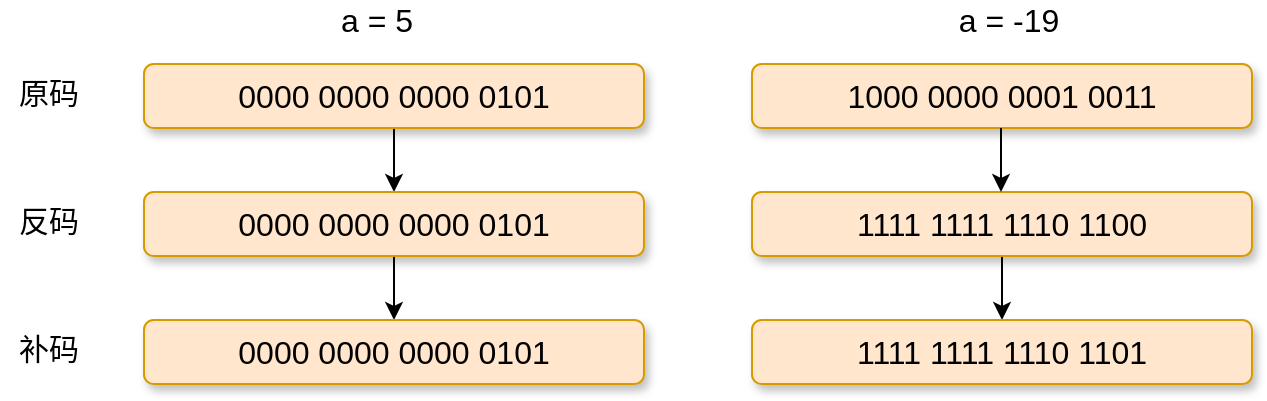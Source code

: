 <mxfile version="14.8.1" type="github">
  <diagram id="YhyQwQ3zHqPLaUrp7Vny" name="Page-1">
    <mxGraphModel dx="868" dy="450" grid="1" gridSize="16" guides="1" tooltips="1" connect="1" arrows="1" fold="1" page="1" pageScale="1" pageWidth="827" pageHeight="1169" background="none" math="0" shadow="0">
      <root>
        <mxCell id="0" />
        <mxCell id="1" parent="0" />
        <mxCell id="BWVNbBzd9Idt_AVKS-UC-18" value="" style="edgeStyle=orthogonalEdgeStyle;rounded=0;orthogonalLoop=1;jettySize=auto;html=1;entryX=0.5;entryY=0;entryDx=0;entryDy=0;" edge="1" parent="1" source="BWVNbBzd9Idt_AVKS-UC-1" target="BWVNbBzd9Idt_AVKS-UC-9">
          <mxGeometry relative="1" as="geometry" />
        </mxCell>
        <mxCell id="BWVNbBzd9Idt_AVKS-UC-1" value="&lt;font style=&quot;font-size: 16px&quot;&gt;0000 0000 0000 &lt;font style=&quot;font-size: 16px&quot;&gt;0101&lt;/font&gt;&lt;/font&gt;" style="rounded=1;whiteSpace=wrap;html=1;fillColor=#ffe6cc;strokeColor=#d79b00;shadow=1;" vertex="1" parent="1">
          <mxGeometry x="128" y="144" width="250" height="32" as="geometry" />
        </mxCell>
        <mxCell id="BWVNbBzd9Idt_AVKS-UC-2" value="&lt;font style=&quot;font-size: 16px&quot;&gt;a = 5&lt;/font&gt;" style="text;html=1;align=center;verticalAlign=middle;resizable=0;points=[];autosize=1;strokeColor=none;perimeterSpacing=2;" vertex="1" parent="1">
          <mxGeometry x="212" y="114" width="64" height="16" as="geometry" />
        </mxCell>
        <mxCell id="BWVNbBzd9Idt_AVKS-UC-3" value="&lt;span style=&quot;line-height: 60%&quot;&gt;&lt;font style=&quot;font-size: 15px&quot;&gt;原码&lt;/font&gt;&lt;/span&gt;" style="text;html=1;align=center;verticalAlign=middle;resizable=0;points=[];autosize=1;" vertex="1" parent="1">
          <mxGeometry x="56" y="152" width="48" height="16" as="geometry" />
        </mxCell>
        <mxCell id="BWVNbBzd9Idt_AVKS-UC-28" value="" style="edgeStyle=orthogonalEdgeStyle;rounded=0;orthogonalLoop=1;jettySize=auto;html=1;" edge="1" parent="1" source="BWVNbBzd9Idt_AVKS-UC-9" target="BWVNbBzd9Idt_AVKS-UC-10">
          <mxGeometry relative="1" as="geometry" />
        </mxCell>
        <mxCell id="BWVNbBzd9Idt_AVKS-UC-9" value="&lt;font style=&quot;font-size: 16px&quot;&gt;0000 0000 0000 &lt;font style=&quot;font-size: 16px&quot;&gt;0101&lt;/font&gt;&lt;/font&gt;" style="rounded=1;whiteSpace=wrap;html=1;fillColor=#ffe6cc;strokeColor=#d79b00;shadow=1;" vertex="1" parent="1">
          <mxGeometry x="128" y="208" width="250" height="32" as="geometry" />
        </mxCell>
        <mxCell id="BWVNbBzd9Idt_AVKS-UC-10" value="&lt;font style=&quot;font-size: 16px&quot;&gt;0000 0000 0000 &lt;font style=&quot;font-size: 16px&quot;&gt;0101&lt;/font&gt;&lt;/font&gt;" style="rounded=1;whiteSpace=wrap;html=1;fillColor=#ffe6cc;strokeColor=#d79b00;shadow=1;" vertex="1" parent="1">
          <mxGeometry x="128" y="272" width="250" height="32" as="geometry" />
        </mxCell>
        <mxCell id="BWVNbBzd9Idt_AVKS-UC-11" value="&lt;span style=&quot;line-height: 60%&quot;&gt;&lt;font style=&quot;font-size: 15px&quot;&gt;反码&lt;/font&gt;&lt;/span&gt;" style="text;html=1;align=center;verticalAlign=middle;resizable=0;points=[];autosize=1;" vertex="1" parent="1">
          <mxGeometry x="56" y="216" width="48" height="16" as="geometry" />
        </mxCell>
        <mxCell id="BWVNbBzd9Idt_AVKS-UC-12" value="&lt;span style=&quot;line-height: 60%&quot;&gt;&lt;font style=&quot;font-size: 15px&quot;&gt;补码&lt;/font&gt;&lt;/span&gt;" style="text;html=1;align=center;verticalAlign=middle;resizable=0;points=[];autosize=1;" vertex="1" parent="1">
          <mxGeometry x="56" y="280" width="48" height="16" as="geometry" />
        </mxCell>
        <mxCell id="BWVNbBzd9Idt_AVKS-UC-13" value="&lt;span style=&quot;font-size: 16px&quot;&gt;1000 0000 0001 0011&lt;/span&gt;" style="rounded=1;whiteSpace=wrap;html=1;fillColor=#ffe6cc;strokeColor=#d79b00;shadow=1;" vertex="1" parent="1">
          <mxGeometry x="432" y="144" width="250" height="32" as="geometry" />
        </mxCell>
        <mxCell id="BWVNbBzd9Idt_AVKS-UC-29" value="" style="edgeStyle=orthogonalEdgeStyle;rounded=0;orthogonalLoop=1;jettySize=auto;html=1;" edge="1" parent="1" source="BWVNbBzd9Idt_AVKS-UC-14" target="BWVNbBzd9Idt_AVKS-UC-15">
          <mxGeometry relative="1" as="geometry" />
        </mxCell>
        <mxCell id="BWVNbBzd9Idt_AVKS-UC-14" value="&lt;span style=&quot;font-size: 16px&quot;&gt;1111 1111 1110 1100&lt;/span&gt;" style="rounded=1;whiteSpace=wrap;html=1;fillColor=#ffe6cc;strokeColor=#d79b00;shadow=1;" vertex="1" parent="1">
          <mxGeometry x="432" y="208" width="250" height="32" as="geometry" />
        </mxCell>
        <mxCell id="BWVNbBzd9Idt_AVKS-UC-15" value="&lt;span style=&quot;font-size: 16px&quot;&gt;1111 1111 1110 1101&lt;/span&gt;" style="rounded=1;whiteSpace=wrap;html=1;fillColor=#ffe6cc;strokeColor=#d79b00;shadow=1;" vertex="1" parent="1">
          <mxGeometry x="432" y="272" width="250" height="32" as="geometry" />
        </mxCell>
        <mxCell id="BWVNbBzd9Idt_AVKS-UC-16" value="&lt;font style=&quot;font-size: 16px&quot;&gt;a = -19&lt;/font&gt;" style="text;html=1;align=center;verticalAlign=middle;resizable=0;points=[];autosize=1;strokeColor=none;perimeterSpacing=2;" vertex="1" parent="1">
          <mxGeometry x="520" y="114" width="80" height="16" as="geometry" />
        </mxCell>
        <mxCell id="BWVNbBzd9Idt_AVKS-UC-34" value="" style="edgeStyle=orthogonalEdgeStyle;rounded=0;orthogonalLoop=1;jettySize=auto;html=1;" edge="1" parent="1">
          <mxGeometry relative="1" as="geometry">
            <mxPoint x="556.5" y="176" as="sourcePoint" />
            <mxPoint x="556.5" y="208" as="targetPoint" />
          </mxGeometry>
        </mxCell>
      </root>
    </mxGraphModel>
  </diagram>
</mxfile>
